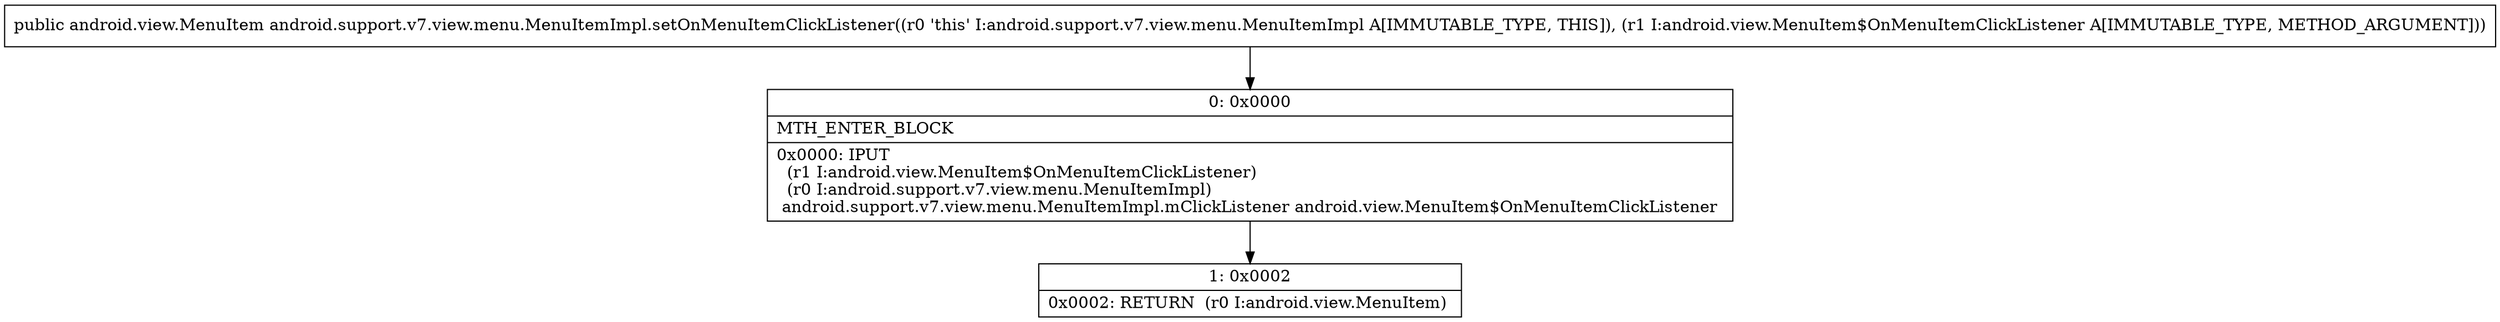 digraph "CFG forandroid.support.v7.view.menu.MenuItemImpl.setOnMenuItemClickListener(Landroid\/view\/MenuItem$OnMenuItemClickListener;)Landroid\/view\/MenuItem;" {
Node_0 [shape=record,label="{0\:\ 0x0000|MTH_ENTER_BLOCK\l|0x0000: IPUT  \l  (r1 I:android.view.MenuItem$OnMenuItemClickListener)\l  (r0 I:android.support.v7.view.menu.MenuItemImpl)\l android.support.v7.view.menu.MenuItemImpl.mClickListener android.view.MenuItem$OnMenuItemClickListener \l}"];
Node_1 [shape=record,label="{1\:\ 0x0002|0x0002: RETURN  (r0 I:android.view.MenuItem) \l}"];
MethodNode[shape=record,label="{public android.view.MenuItem android.support.v7.view.menu.MenuItemImpl.setOnMenuItemClickListener((r0 'this' I:android.support.v7.view.menu.MenuItemImpl A[IMMUTABLE_TYPE, THIS]), (r1 I:android.view.MenuItem$OnMenuItemClickListener A[IMMUTABLE_TYPE, METHOD_ARGUMENT])) }"];
MethodNode -> Node_0;
Node_0 -> Node_1;
}

